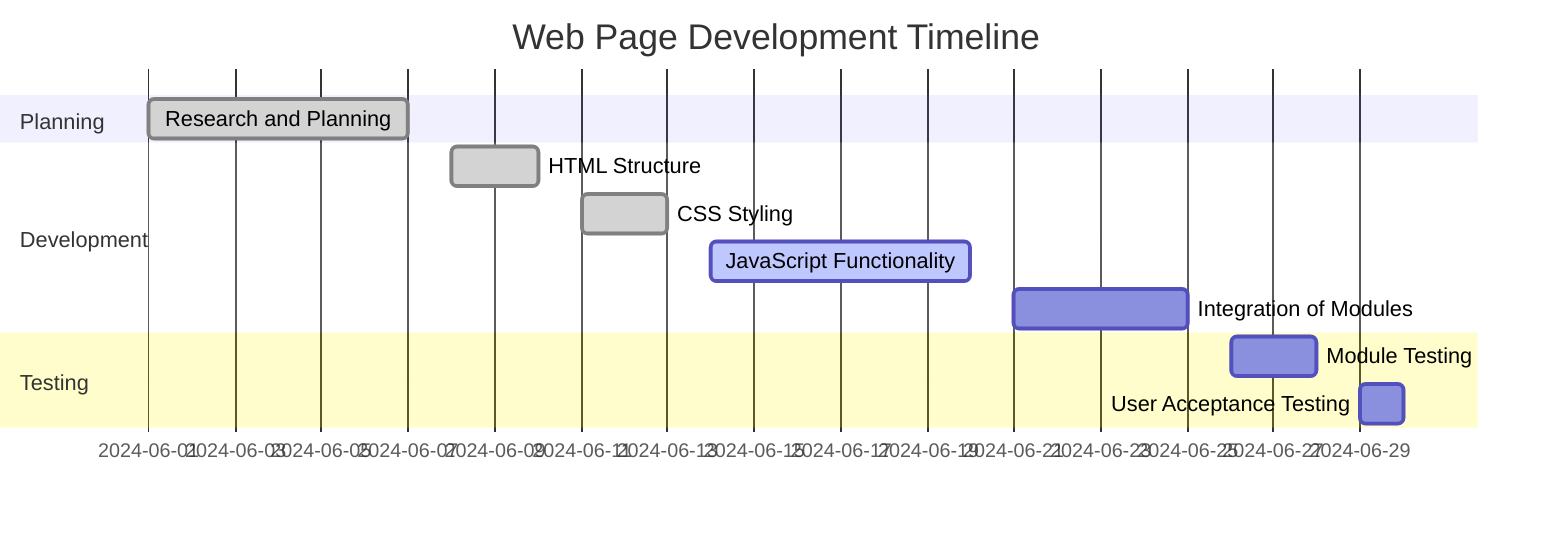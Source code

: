 gantt
    title Web Page Development Timeline
    dateFormat  YYYY-MM-DD
    section Planning
    Research and Planning          :done, 2024-06-01, 2024-06-07
    section Development
    HTML Structure                 :done, 2024-06-08, 2024-06-10
    CSS Styling                    :done, 2024-06-11, 2024-06-13
    JavaScript Functionality       :active, 2024-06-14, 2024-06-20
    Integration of Modules         : 2024-06-21, 2024-06-25
    section Testing
    Module Testing                 : 2024-06-26, 2024-06-28
    User Acceptance Testing        : 2024-06-29, 2024-06-30